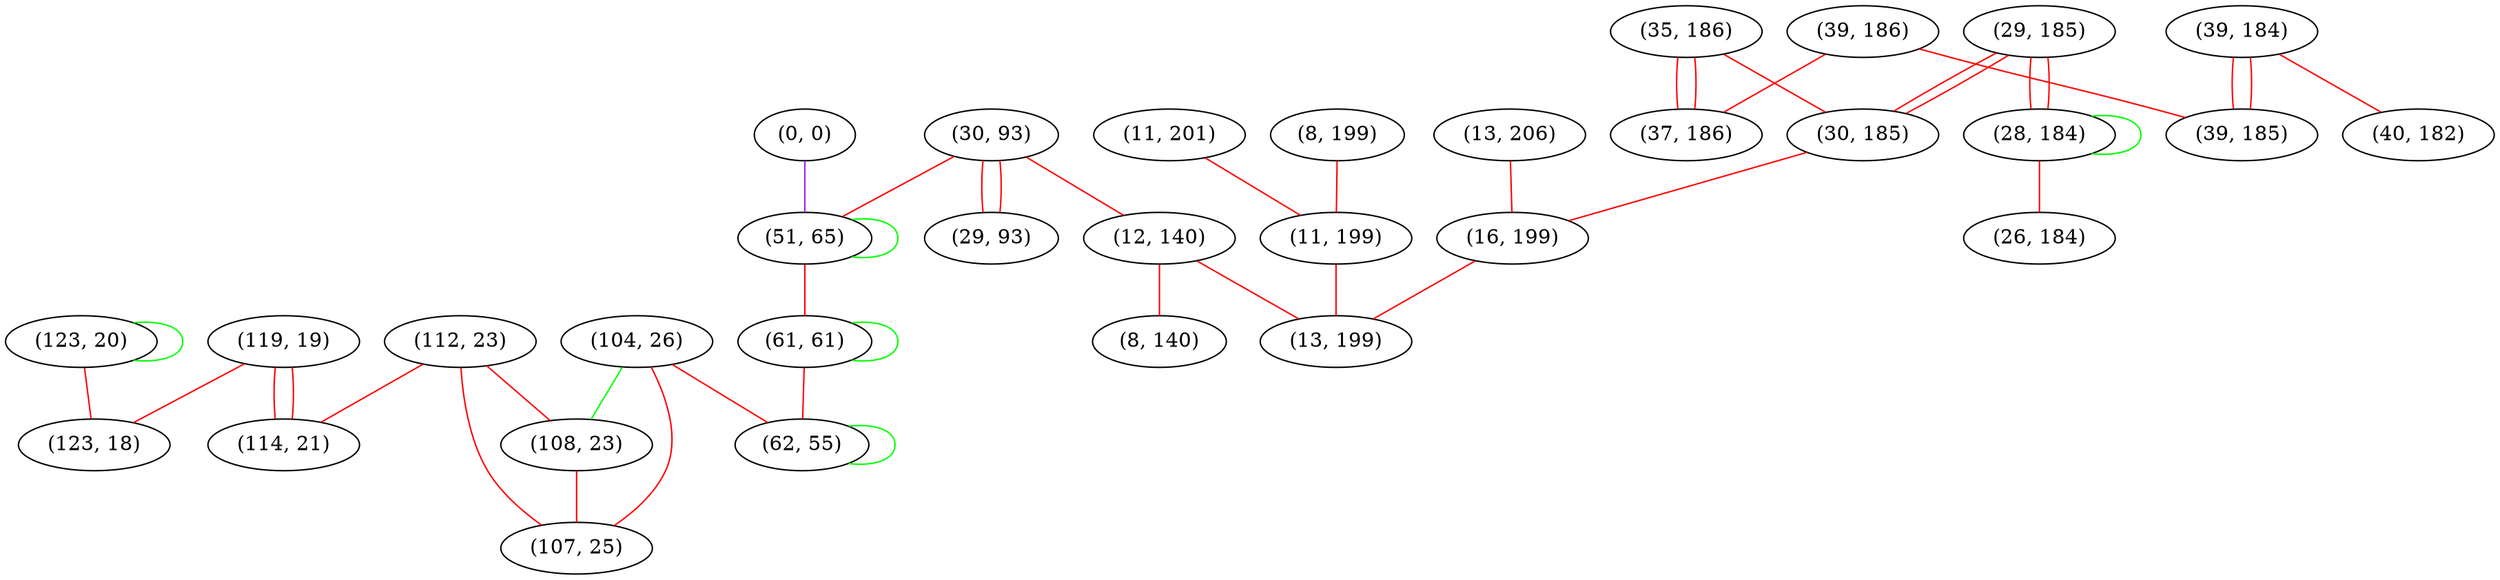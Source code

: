 graph "" {
"(123, 20)";
"(39, 184)";
"(11, 201)";
"(30, 93)";
"(0, 0)";
"(8, 199)";
"(35, 186)";
"(11, 199)";
"(51, 65)";
"(29, 93)";
"(39, 186)";
"(13, 206)";
"(112, 23)";
"(29, 185)";
"(30, 185)";
"(104, 26)";
"(28, 184)";
"(119, 19)";
"(12, 140)";
"(123, 18)";
"(39, 185)";
"(37, 186)";
"(108, 23)";
"(107, 25)";
"(114, 21)";
"(16, 199)";
"(61, 61)";
"(26, 184)";
"(8, 140)";
"(40, 182)";
"(62, 55)";
"(13, 199)";
"(123, 20)" -- "(123, 18)"  [color=red, key=0, weight=1];
"(123, 20)" -- "(123, 20)"  [color=green, key=0, weight=2];
"(39, 184)" -- "(40, 182)"  [color=red, key=0, weight=1];
"(39, 184)" -- "(39, 185)"  [color=red, key=0, weight=1];
"(39, 184)" -- "(39, 185)"  [color=red, key=1, weight=1];
"(11, 201)" -- "(11, 199)"  [color=red, key=0, weight=1];
"(30, 93)" -- "(51, 65)"  [color=red, key=0, weight=1];
"(30, 93)" -- "(12, 140)"  [color=red, key=0, weight=1];
"(30, 93)" -- "(29, 93)"  [color=red, key=0, weight=1];
"(30, 93)" -- "(29, 93)"  [color=red, key=1, weight=1];
"(0, 0)" -- "(51, 65)"  [color=purple, key=0, weight=4];
"(8, 199)" -- "(11, 199)"  [color=red, key=0, weight=1];
"(35, 186)" -- "(30, 185)"  [color=red, key=0, weight=1];
"(35, 186)" -- "(37, 186)"  [color=red, key=0, weight=1];
"(35, 186)" -- "(37, 186)"  [color=red, key=1, weight=1];
"(11, 199)" -- "(13, 199)"  [color=red, key=0, weight=1];
"(51, 65)" -- "(51, 65)"  [color=green, key=0, weight=2];
"(51, 65)" -- "(61, 61)"  [color=red, key=0, weight=1];
"(39, 186)" -- "(37, 186)"  [color=red, key=0, weight=1];
"(39, 186)" -- "(39, 185)"  [color=red, key=0, weight=1];
"(13, 206)" -- "(16, 199)"  [color=red, key=0, weight=1];
"(112, 23)" -- "(108, 23)"  [color=red, key=0, weight=1];
"(112, 23)" -- "(107, 25)"  [color=red, key=0, weight=1];
"(112, 23)" -- "(114, 21)"  [color=red, key=0, weight=1];
"(29, 185)" -- "(30, 185)"  [color=red, key=0, weight=1];
"(29, 185)" -- "(30, 185)"  [color=red, key=1, weight=1];
"(29, 185)" -- "(28, 184)"  [color=red, key=0, weight=1];
"(29, 185)" -- "(28, 184)"  [color=red, key=1, weight=1];
"(30, 185)" -- "(16, 199)"  [color=red, key=0, weight=1];
"(104, 26)" -- "(108, 23)"  [color=green, key=0, weight=2];
"(104, 26)" -- "(107, 25)"  [color=red, key=0, weight=1];
"(104, 26)" -- "(62, 55)"  [color=red, key=0, weight=1];
"(28, 184)" -- "(28, 184)"  [color=green, key=0, weight=2];
"(28, 184)" -- "(26, 184)"  [color=red, key=0, weight=1];
"(119, 19)" -- "(114, 21)"  [color=red, key=0, weight=1];
"(119, 19)" -- "(114, 21)"  [color=red, key=1, weight=1];
"(119, 19)" -- "(123, 18)"  [color=red, key=0, weight=1];
"(12, 140)" -- "(13, 199)"  [color=red, key=0, weight=1];
"(12, 140)" -- "(8, 140)"  [color=red, key=0, weight=1];
"(108, 23)" -- "(107, 25)"  [color=red, key=0, weight=1];
"(16, 199)" -- "(13, 199)"  [color=red, key=0, weight=1];
"(61, 61)" -- "(62, 55)"  [color=red, key=0, weight=1];
"(61, 61)" -- "(61, 61)"  [color=green, key=0, weight=2];
"(62, 55)" -- "(62, 55)"  [color=green, key=0, weight=2];
}

